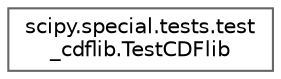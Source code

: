 digraph "Graphical Class Hierarchy"
{
 // LATEX_PDF_SIZE
  bgcolor="transparent";
  edge [fontname=Helvetica,fontsize=10,labelfontname=Helvetica,labelfontsize=10];
  node [fontname=Helvetica,fontsize=10,shape=box,height=0.2,width=0.4];
  rankdir="LR";
  Node0 [id="Node000000",label="scipy.special.tests.test\l_cdflib.TestCDFlib",height=0.2,width=0.4,color="grey40", fillcolor="white", style="filled",URL="$dd/d76/classscipy_1_1special_1_1tests_1_1test__cdflib_1_1TestCDFlib.html",tooltip=" "];
}
